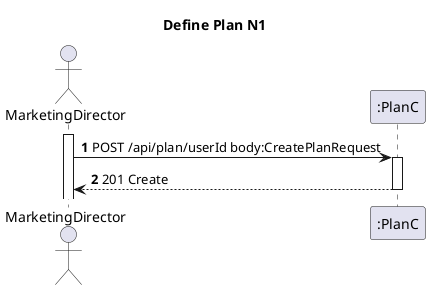 @startuml
'https://plantuml.com/sequence-diagram

title Define Plan N1

autoactivate on
autonumber

actor "MarketingDirector" as MarketingDirector
participant ":PlanC" as PlanC



activate MarketingDirector

MarketingDirector -> PlanC: POST /api/plan/userId body:CreatePlanRequest
PlanC --> MarketingDirector: 201 Create
@enduml
